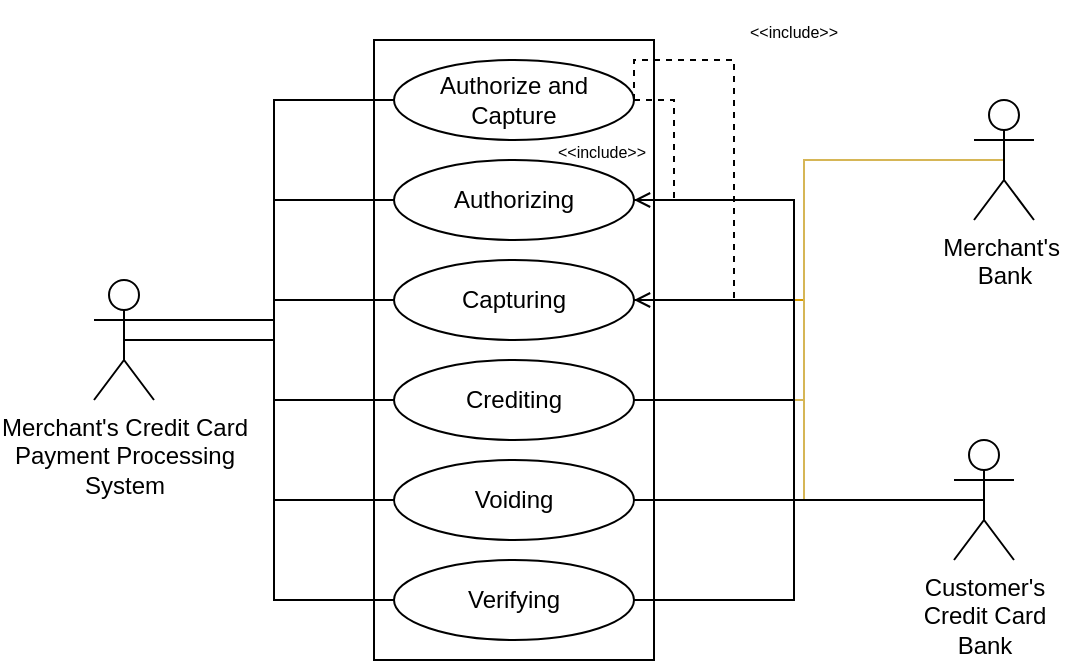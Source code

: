 <mxfile version="20.5.3" type="device"><diagram id="wDjx9jzWbVXBHXG8tXeY" name="Page-1"><mxGraphModel dx="1093" dy="567" grid="1" gridSize="10" guides="1" tooltips="1" connect="1" arrows="1" fold="1" page="1" pageScale="1" pageWidth="827" pageHeight="1169" math="0" shadow="0"><root><mxCell id="0"/><mxCell id="1" parent="0"/><mxCell id="7FDwizcZC9fhLyaoX5yD-2" value="" style="rounded=0;whiteSpace=wrap;html=1;" vertex="1" parent="1"><mxGeometry x="300" y="260" width="140" height="310" as="geometry"/></mxCell><mxCell id="7FDwizcZC9fhLyaoX5yD-31" style="edgeStyle=orthogonalEdgeStyle;rounded=0;orthogonalLoop=1;jettySize=auto;html=1;exitX=1;exitY=0.5;exitDx=0;exitDy=0;entryX=1;entryY=0.5;entryDx=0;entryDy=0;endArrow=open;endFill=0;dashed=1;" edge="1" parent="1" source="7FDwizcZC9fhLyaoX5yD-3" target="7FDwizcZC9fhLyaoX5yD-4"><mxGeometry relative="1" as="geometry"/></mxCell><mxCell id="7FDwizcZC9fhLyaoX5yD-33" style="edgeStyle=orthogonalEdgeStyle;rounded=0;orthogonalLoop=1;jettySize=auto;html=1;exitX=1;exitY=0.5;exitDx=0;exitDy=0;entryX=1;entryY=0.5;entryDx=0;entryDy=0;dashed=1;endArrow=open;endFill=0;" edge="1" parent="1" source="7FDwizcZC9fhLyaoX5yD-3" target="7FDwizcZC9fhLyaoX5yD-5"><mxGeometry relative="1" as="geometry"><Array as="points"><mxPoint x="430" y="270"/><mxPoint x="480" y="270"/><mxPoint x="480" y="390"/></Array></mxGeometry></mxCell><mxCell id="7FDwizcZC9fhLyaoX5yD-3" value="Authorize and Capture" style="ellipse;whiteSpace=wrap;html=1;" vertex="1" parent="1"><mxGeometry x="310" y="270" width="120" height="40" as="geometry"/></mxCell><mxCell id="7FDwizcZC9fhLyaoX5yD-4" value="Authorizing&lt;span style=&quot;color: rgba(0, 0, 0, 0); font-family: monospace; font-size: 0px; text-align: start;&quot;&gt;%3CmxGraphModel%3E%3Croot%3E%3CmxCell%20id%3D%220%22%2F%3E%3CmxCell%20id%3D%221%22%20parent%3D%220%22%2F%3E%3CmxCell%20id%3D%222%22%20value%3D%22Authorize%20and%20Capture%22%20style%3D%22ellipse%3BwhiteSpace%3Dwrap%3Bhtml%3D1%3B%22%20vertex%3D%221%22%20parent%3D%221%22%3E%3CmxGeometry%20x%3D%22320%22%20y%3D%22300%22%20width%3D%22120%22%20height%3D%2240%22%20as%3D%22geometry%22%2F%3E%3C%2FmxCell%3E%3C%2Froot%3E%3C%2FmxGraphModel%3E&lt;/span&gt;" style="ellipse;whiteSpace=wrap;html=1;" vertex="1" parent="1"><mxGeometry x="310" y="320" width="120" height="40" as="geometry"/></mxCell><mxCell id="7FDwizcZC9fhLyaoX5yD-5" value="Capturing&lt;span style=&quot;color: rgba(0, 0, 0, 0); font-family: monospace; font-size: 0px; text-align: start;&quot;&gt;%3CmxGraphModel%3E%3Croot%3E%3CmxCell%20id%3D%220%22%2F%3E%3CmxCell%20id%3D%221%22%20parent%3D%220%22%2F%3E%3CmxCell%20id%3D%222%22%20value%3D%22Authorize%20and%20Capture%22%20style%3D%22ellipse%3BwhiteSpace%3Dwrap%3Bhtml%3D1%3B%22%20vertex%3D%221%22%20parent%3D%221%22%3E%3CmxGeometry%20x%3D%22320%22%20y%3D%22300%22%20width%3D%22120%22%20height%3D%2240%22%20as%3D%22geometry%22%2F%3E%3C%2FmxCell%3E%3C%2Froot%3E%3C%2FmxGraphModel%3E&lt;/span&gt;" style="ellipse;whiteSpace=wrap;html=1;" vertex="1" parent="1"><mxGeometry x="310" y="370" width="120" height="40" as="geometry"/></mxCell><mxCell id="7FDwizcZC9fhLyaoX5yD-6" value="Crediting" style="ellipse;whiteSpace=wrap;html=1;" vertex="1" parent="1"><mxGeometry x="310" y="420" width="120" height="40" as="geometry"/></mxCell><mxCell id="7FDwizcZC9fhLyaoX5yD-7" value="Voiding" style="ellipse;whiteSpace=wrap;html=1;" vertex="1" parent="1"><mxGeometry x="310" y="470" width="120" height="40" as="geometry"/></mxCell><mxCell id="7FDwizcZC9fhLyaoX5yD-8" value="Verifying" style="ellipse;whiteSpace=wrap;html=1;" vertex="1" parent="1"><mxGeometry x="310" y="520" width="120" height="40" as="geometry"/></mxCell><mxCell id="7FDwizcZC9fhLyaoX5yD-15" style="edgeStyle=orthogonalEdgeStyle;rounded=0;orthogonalLoop=1;jettySize=auto;html=1;exitX=1;exitY=0.333;exitDx=0;exitDy=0;exitPerimeter=0;entryX=0;entryY=0.5;entryDx=0;entryDy=0;endArrow=none;endFill=0;" edge="1" parent="1" source="7FDwizcZC9fhLyaoX5yD-9" target="7FDwizcZC9fhLyaoX5yD-3"><mxGeometry relative="1" as="geometry"/></mxCell><mxCell id="7FDwizcZC9fhLyaoX5yD-16" style="edgeStyle=orthogonalEdgeStyle;rounded=0;orthogonalLoop=1;jettySize=auto;html=1;exitX=0.5;exitY=0.5;exitDx=0;exitDy=0;exitPerimeter=0;entryX=0;entryY=0.5;entryDx=0;entryDy=0;endArrow=none;endFill=0;" edge="1" parent="1" source="7FDwizcZC9fhLyaoX5yD-9" target="7FDwizcZC9fhLyaoX5yD-4"><mxGeometry relative="1" as="geometry"/></mxCell><mxCell id="7FDwizcZC9fhLyaoX5yD-17" style="edgeStyle=orthogonalEdgeStyle;rounded=0;orthogonalLoop=1;jettySize=auto;html=1;exitX=0.5;exitY=0.5;exitDx=0;exitDy=0;exitPerimeter=0;endArrow=none;endFill=0;" edge="1" parent="1" source="7FDwizcZC9fhLyaoX5yD-9" target="7FDwizcZC9fhLyaoX5yD-6"><mxGeometry relative="1" as="geometry"/></mxCell><mxCell id="7FDwizcZC9fhLyaoX5yD-18" style="edgeStyle=orthogonalEdgeStyle;rounded=0;orthogonalLoop=1;jettySize=auto;html=1;exitX=0.5;exitY=0.5;exitDx=0;exitDy=0;exitPerimeter=0;entryX=0;entryY=0.5;entryDx=0;entryDy=0;endArrow=none;endFill=0;" edge="1" parent="1" source="7FDwizcZC9fhLyaoX5yD-9" target="7FDwizcZC9fhLyaoX5yD-7"><mxGeometry relative="1" as="geometry"/></mxCell><mxCell id="7FDwizcZC9fhLyaoX5yD-19" style="edgeStyle=orthogonalEdgeStyle;rounded=0;orthogonalLoop=1;jettySize=auto;html=1;exitX=0.5;exitY=0.5;exitDx=0;exitDy=0;exitPerimeter=0;endArrow=none;endFill=0;" edge="1" parent="1" source="7FDwizcZC9fhLyaoX5yD-9" target="7FDwizcZC9fhLyaoX5yD-5"><mxGeometry relative="1" as="geometry"/></mxCell><mxCell id="7FDwizcZC9fhLyaoX5yD-20" style="edgeStyle=orthogonalEdgeStyle;rounded=0;orthogonalLoop=1;jettySize=auto;html=1;exitX=0.5;exitY=0.5;exitDx=0;exitDy=0;exitPerimeter=0;entryX=0;entryY=0.5;entryDx=0;entryDy=0;endArrow=none;endFill=0;" edge="1" parent="1" source="7FDwizcZC9fhLyaoX5yD-9" target="7FDwizcZC9fhLyaoX5yD-8"><mxGeometry relative="1" as="geometry"/></mxCell><mxCell id="7FDwizcZC9fhLyaoX5yD-9" value="Merchant's Credit Card&lt;br&gt;Payment Processing&lt;br&gt;System" style="shape=umlActor;verticalLabelPosition=bottom;verticalAlign=top;html=1;outlineConnect=0;" vertex="1" parent="1"><mxGeometry x="160" y="380" width="30" height="60" as="geometry"/></mxCell><mxCell id="7FDwizcZC9fhLyaoX5yD-27" style="edgeStyle=orthogonalEdgeStyle;rounded=0;orthogonalLoop=1;jettySize=auto;html=1;exitX=0.5;exitY=0.5;exitDx=0;exitDy=0;exitPerimeter=0;entryX=1;entryY=0.5;entryDx=0;entryDy=0;endArrow=none;endFill=0;fillColor=#ffe6cc;strokeColor=#d79b00;" edge="1" parent="1" source="7FDwizcZC9fhLyaoX5yD-10" target="7FDwizcZC9fhLyaoX5yD-5"><mxGeometry relative="1" as="geometry"/></mxCell><mxCell id="7FDwizcZC9fhLyaoX5yD-28" style="edgeStyle=orthogonalEdgeStyle;rounded=0;orthogonalLoop=1;jettySize=auto;html=1;exitX=0.5;exitY=0.5;exitDx=0;exitDy=0;exitPerimeter=0;entryX=1;entryY=0.5;entryDx=0;entryDy=0;endArrow=none;endFill=0;fillColor=#fff2cc;strokeColor=#d6b656;" edge="1" parent="1" source="7FDwizcZC9fhLyaoX5yD-10" target="7FDwizcZC9fhLyaoX5yD-6"><mxGeometry relative="1" as="geometry"/></mxCell><mxCell id="7FDwizcZC9fhLyaoX5yD-29" style="edgeStyle=orthogonalEdgeStyle;rounded=0;orthogonalLoop=1;jettySize=auto;html=1;exitX=0.5;exitY=0.5;exitDx=0;exitDy=0;exitPerimeter=0;entryX=1;entryY=0.5;entryDx=0;entryDy=0;endArrow=none;endFill=0;fillColor=#fff2cc;strokeColor=#d6b656;" edge="1" parent="1" source="7FDwizcZC9fhLyaoX5yD-10" target="7FDwizcZC9fhLyaoX5yD-7"><mxGeometry relative="1" as="geometry"/></mxCell><mxCell id="7FDwizcZC9fhLyaoX5yD-10" value="Merchant's&amp;nbsp;&lt;br&gt;Bank" style="shape=umlActor;verticalLabelPosition=bottom;verticalAlign=top;html=1;outlineConnect=0;" vertex="1" parent="1"><mxGeometry x="600" y="290" width="30" height="60" as="geometry"/></mxCell><mxCell id="7FDwizcZC9fhLyaoX5yD-21" style="edgeStyle=orthogonalEdgeStyle;rounded=0;orthogonalLoop=1;jettySize=auto;html=1;exitX=0.5;exitY=0.5;exitDx=0;exitDy=0;exitPerimeter=0;entryX=1;entryY=0.5;entryDx=0;entryDy=0;endArrow=none;endFill=0;" edge="1" parent="1" source="7FDwizcZC9fhLyaoX5yD-11" target="7FDwizcZC9fhLyaoX5yD-4"><mxGeometry relative="1" as="geometry"/></mxCell><mxCell id="7FDwizcZC9fhLyaoX5yD-22" style="edgeStyle=orthogonalEdgeStyle;rounded=0;orthogonalLoop=1;jettySize=auto;html=1;exitX=0.5;exitY=0.5;exitDx=0;exitDy=0;exitPerimeter=0;entryX=1;entryY=0.5;entryDx=0;entryDy=0;endArrow=none;endFill=0;" edge="1" parent="1" source="7FDwizcZC9fhLyaoX5yD-11" target="7FDwizcZC9fhLyaoX5yD-8"><mxGeometry relative="1" as="geometry"/></mxCell><mxCell id="7FDwizcZC9fhLyaoX5yD-23" style="edgeStyle=orthogonalEdgeStyle;rounded=0;orthogonalLoop=1;jettySize=auto;html=1;exitX=0.5;exitY=0.5;exitDx=0;exitDy=0;exitPerimeter=0;entryX=1;entryY=0.5;entryDx=0;entryDy=0;endArrow=none;endFill=0;" edge="1" parent="1" source="7FDwizcZC9fhLyaoX5yD-11" target="7FDwizcZC9fhLyaoX5yD-7"><mxGeometry relative="1" as="geometry"/></mxCell><mxCell id="7FDwizcZC9fhLyaoX5yD-25" style="edgeStyle=orthogonalEdgeStyle;rounded=0;orthogonalLoop=1;jettySize=auto;html=1;exitX=0.5;exitY=0.5;exitDx=0;exitDy=0;exitPerimeter=0;entryX=1;entryY=0.5;entryDx=0;entryDy=0;endArrow=none;endFill=0;" edge="1" parent="1" source="7FDwizcZC9fhLyaoX5yD-11" target="7FDwizcZC9fhLyaoX5yD-6"><mxGeometry relative="1" as="geometry"/></mxCell><mxCell id="7FDwizcZC9fhLyaoX5yD-26" style="edgeStyle=orthogonalEdgeStyle;rounded=0;orthogonalLoop=1;jettySize=auto;html=1;exitX=0.5;exitY=0.5;exitDx=0;exitDy=0;exitPerimeter=0;entryX=1;entryY=0.5;entryDx=0;entryDy=0;endArrow=none;endFill=0;" edge="1" parent="1" source="7FDwizcZC9fhLyaoX5yD-11" target="7FDwizcZC9fhLyaoX5yD-5"><mxGeometry relative="1" as="geometry"/></mxCell><mxCell id="7FDwizcZC9fhLyaoX5yD-11" value="Customer's &lt;br&gt;Credit Card &lt;br&gt;Bank" style="shape=umlActor;verticalLabelPosition=bottom;verticalAlign=top;html=1;outlineConnect=0;" vertex="1" parent="1"><mxGeometry x="590" y="460" width="30" height="60" as="geometry"/></mxCell><mxCell id="7FDwizcZC9fhLyaoX5yD-34" value="&lt;font style=&quot;font-size: 8px;&quot;&gt;&amp;lt;&amp;lt;include&amp;gt;&amp;gt;&lt;/font&gt;" style="text;html=1;strokeColor=none;fillColor=none;align=center;verticalAlign=middle;whiteSpace=wrap;rounded=0;" vertex="1" parent="1"><mxGeometry x="480" y="240" width="60" height="30" as="geometry"/></mxCell><mxCell id="7FDwizcZC9fhLyaoX5yD-35" value="&lt;font style=&quot;font-size: 8px;&quot;&gt;&amp;lt;&amp;lt;include&amp;gt;&amp;gt;&lt;/font&gt;" style="text;html=1;strokeColor=none;fillColor=none;align=center;verticalAlign=middle;whiteSpace=wrap;rounded=0;" vertex="1" parent="1"><mxGeometry x="384" y="300" width="60" height="30" as="geometry"/></mxCell></root></mxGraphModel></diagram></mxfile>